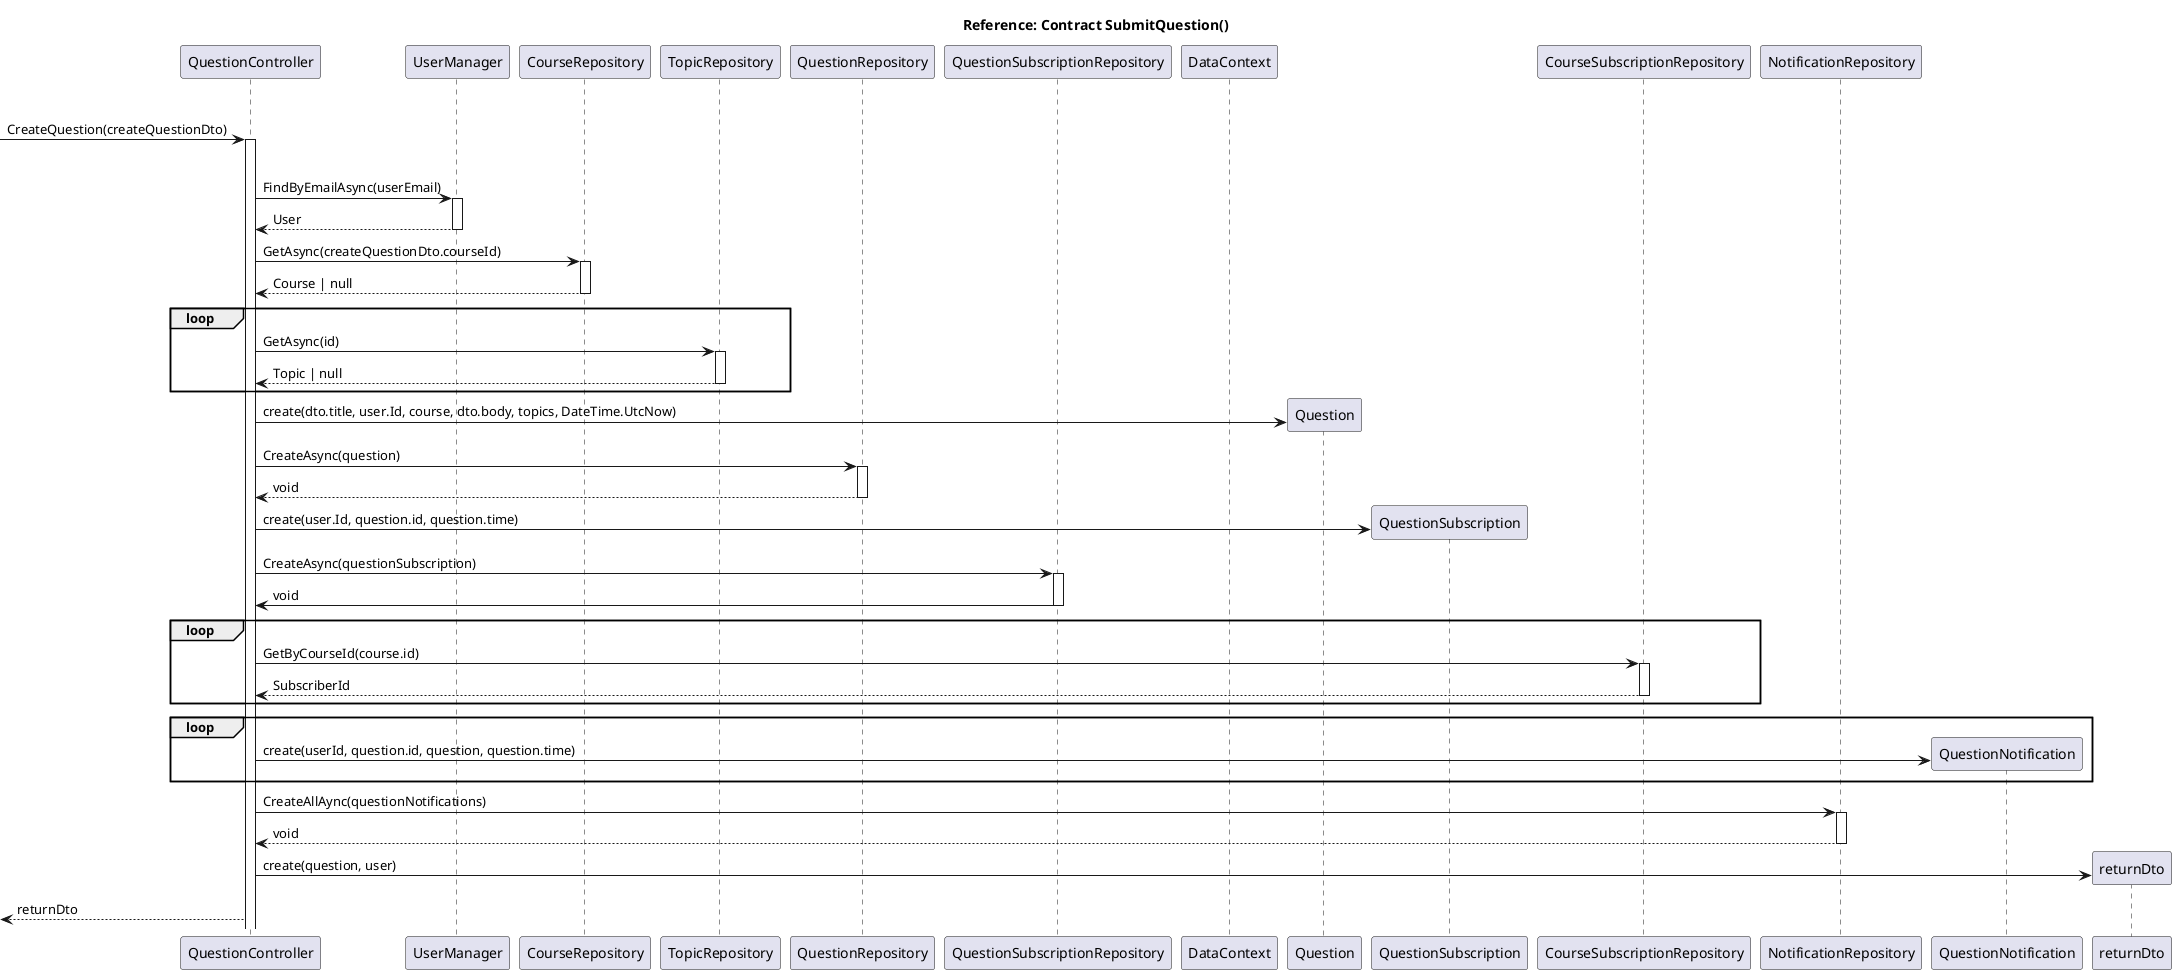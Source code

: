 @startuml Ask Question
participant QuestionController
participant UserManager
participant CourseRepository
participant TopicRepository
participant QuestionRepository
participant QuestionSubscriptionRepository


DataContext-[hidden]->DataContext

title Reference: Contract SubmitQuestion()

-> QuestionController: CreateQuestion(createQuestionDto)
activate QuestionController
alt Valid user
	QuestionController -> UserManager: FindByEmailAsync(userEmail)
	activate UserManager
	QuestionController <-- UserManager: User
	' TO-ASK: User|null of gewoon User?
	deactivate UserManager

	QuestionController -> CourseRepository: GetAsync(createQuestionDto.courseId)
	activate CourseRepository
	CourseRepository --> QuestionController: Course | null
	deactivate CourseRepository
	
	loop
		QuestionController -> TopicRepository: GetAsync(id)
		activate TopicRepository
		TopicRepository --> QuestionController: Topic | null
		deactivate TopicRepository
	end

	QuestionController -> Question **:create(dto.title, user.Id, course, dto.body, topics, DateTime.UtcNow)
	'Question -> QuestionController: question

	QuestionController -> QuestionRepository: CreateAsync(question)
	activate QuestionRepository
	QuestionRepository --> QuestionController: void
	deactivate QuestionRepository

	QuestionController -> QuestionSubscription **:create(user.Id, question.id, question.time)
	'Question -> QuestionController: question
	QuestionController -> QuestionSubscriptionRepository: CreateAsync(questionSubscription)
	activate QuestionSubscriptionRepository
	QuestionSubscriptionRepository -> QuestionController: void
	deactivate QuestionSubscriptionRepository

	loop
		QuestionController -> CourseSubscriptionRepository: GetByCourseId(course.id)
		activate CourseSubscriptionRepository
		CourseSubscriptionRepository --> QuestionController: SubscriberId
		deactivate CourseSubscriptionRepository
	end

participant CourseSubscriptionRepository


participant NotificationRepository
	loop 
		QuestionController -> QuestionNotification**: create(userId, question.id, question, question.time)
	end

	QuestionController -> NotificationRepository: CreateAllAync(questionNotifications)
	activate NotificationRepository
	NotificationRepository --> QuestionController: void
	deactivate NotificationRepository

	QuestionController -> returnDto**: create(question, user)
	<-- QuestionController: returnDto
@enduml

